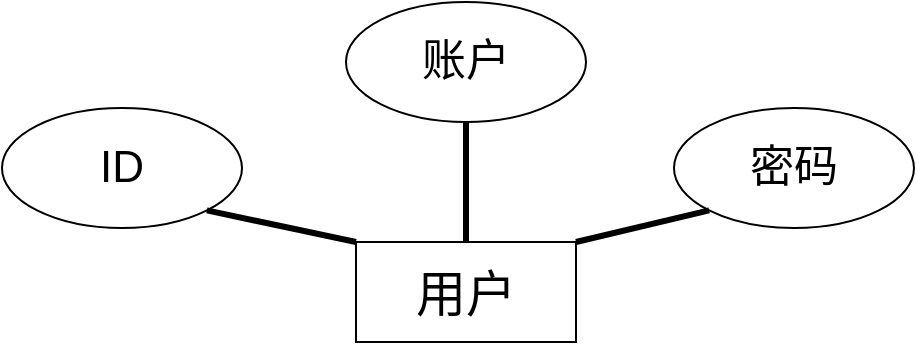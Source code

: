 <mxfile version="24.4.7" type="github">
  <diagram name="第 1 页" id="0qt4IzlYuPPbSQ8wgV9g">
    <mxGraphModel dx="1434" dy="756" grid="0" gridSize="10" guides="1" tooltips="1" connect="1" arrows="1" fold="1" page="1" pageScale="1" pageWidth="827" pageHeight="1169" math="0" shadow="0">
      <root>
        <mxCell id="0" />
        <mxCell id="1" parent="0" />
        <mxCell id="LAOuAQNDwB06aQGSl7v2-1" value="&lt;font style=&quot;font-size: 25px;&quot;&gt;用户&lt;/font&gt;" style="html=1;whiteSpace=wrap;" vertex="1" parent="1">
          <mxGeometry x="340" y="260" width="110" height="50" as="geometry" />
        </mxCell>
        <mxCell id="LAOuAQNDwB06aQGSl7v2-12" value="&lt;font style=&quot;font-size: 22px;&quot;&gt;账户&lt;/font&gt;" style="ellipse;whiteSpace=wrap;html=1;" vertex="1" parent="1">
          <mxGeometry x="335" y="140" width="120" height="60" as="geometry" />
        </mxCell>
        <mxCell id="LAOuAQNDwB06aQGSl7v2-13" value="&lt;font style=&quot;font-size: 22px;&quot;&gt;ID&lt;/font&gt;" style="ellipse;whiteSpace=wrap;html=1;" vertex="1" parent="1">
          <mxGeometry x="163" y="193" width="120" height="60" as="geometry" />
        </mxCell>
        <mxCell id="LAOuAQNDwB06aQGSl7v2-14" value="&lt;font style=&quot;font-size: 22px;&quot;&gt;密码&lt;/font&gt;" style="ellipse;whiteSpace=wrap;html=1;" vertex="1" parent="1">
          <mxGeometry x="499" y="193" width="120" height="60" as="geometry" />
        </mxCell>
        <mxCell id="LAOuAQNDwB06aQGSl7v2-15" value="" style="endArrow=none;html=1;rounded=0;entryX=1;entryY=1;entryDx=0;entryDy=0;exitX=0;exitY=0;exitDx=0;exitDy=0;strokeWidth=3;" edge="1" parent="1" source="LAOuAQNDwB06aQGSl7v2-1" target="LAOuAQNDwB06aQGSl7v2-13">
          <mxGeometry width="50" height="50" relative="1" as="geometry">
            <mxPoint x="339" y="282" as="sourcePoint" />
            <mxPoint x="437" y="350" as="targetPoint" />
          </mxGeometry>
        </mxCell>
        <mxCell id="LAOuAQNDwB06aQGSl7v2-16" value="" style="endArrow=none;html=1;rounded=0;entryX=0.5;entryY=1;entryDx=0;entryDy=0;exitX=0.5;exitY=0;exitDx=0;exitDy=0;strokeWidth=3;" edge="1" parent="1" source="LAOuAQNDwB06aQGSl7v2-1" target="LAOuAQNDwB06aQGSl7v2-12">
          <mxGeometry width="50" height="50" relative="1" as="geometry">
            <mxPoint x="387" y="400" as="sourcePoint" />
            <mxPoint x="437" y="350" as="targetPoint" />
          </mxGeometry>
        </mxCell>
        <mxCell id="LAOuAQNDwB06aQGSl7v2-17" value="" style="endArrow=none;html=1;rounded=0;entryX=0;entryY=1;entryDx=0;entryDy=0;exitX=1;exitY=0;exitDx=0;exitDy=0;strokeWidth=3;" edge="1" parent="1" source="LAOuAQNDwB06aQGSl7v2-1" target="LAOuAQNDwB06aQGSl7v2-14">
          <mxGeometry width="50" height="50" relative="1" as="geometry">
            <mxPoint x="387" y="400" as="sourcePoint" />
            <mxPoint x="437" y="350" as="targetPoint" />
          </mxGeometry>
        </mxCell>
      </root>
    </mxGraphModel>
  </diagram>
</mxfile>
